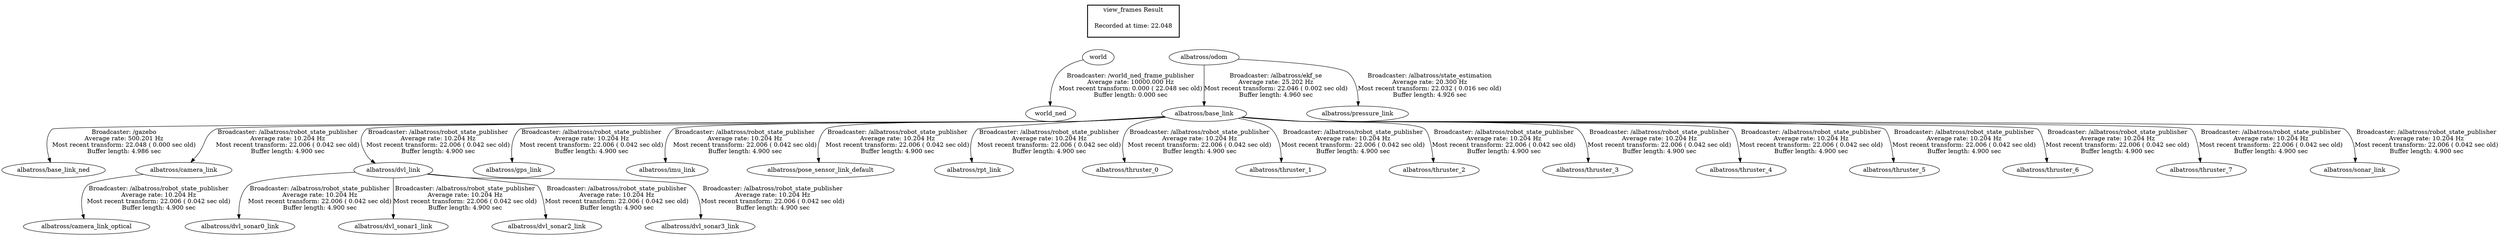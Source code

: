 digraph G {
"world" -> "world_ned"[label="Broadcaster: /world_ned_frame_publisher\nAverage rate: 10000.000 Hz\nMost recent transform: 0.000 ( 22.048 sec old)\nBuffer length: 0.000 sec\n"];
"albatross/base_link" -> "albatross/base_link_ned"[label="Broadcaster: /gazebo\nAverage rate: 500.201 Hz\nMost recent transform: 22.048 ( 0.000 sec old)\nBuffer length: 4.986 sec\n"];
"albatross/odom" -> "albatross/base_link"[label="Broadcaster: /albatross/ekf_se\nAverage rate: 25.202 Hz\nMost recent transform: 22.046 ( 0.002 sec old)\nBuffer length: 4.960 sec\n"];
"albatross/base_link" -> "albatross/camera_link"[label="Broadcaster: /albatross/robot_state_publisher\nAverage rate: 10.204 Hz\nMost recent transform: 22.006 ( 0.042 sec old)\nBuffer length: 4.900 sec\n"];
"albatross/camera_link" -> "albatross/camera_link_optical"[label="Broadcaster: /albatross/robot_state_publisher\nAverage rate: 10.204 Hz\nMost recent transform: 22.006 ( 0.042 sec old)\nBuffer length: 4.900 sec\n"];
"albatross/base_link" -> "albatross/dvl_link"[label="Broadcaster: /albatross/robot_state_publisher\nAverage rate: 10.204 Hz\nMost recent transform: 22.006 ( 0.042 sec old)\nBuffer length: 4.900 sec\n"];
"albatross/dvl_link" -> "albatross/dvl_sonar0_link"[label="Broadcaster: /albatross/robot_state_publisher\nAverage rate: 10.204 Hz\nMost recent transform: 22.006 ( 0.042 sec old)\nBuffer length: 4.900 sec\n"];
"albatross/dvl_link" -> "albatross/dvl_sonar1_link"[label="Broadcaster: /albatross/robot_state_publisher\nAverage rate: 10.204 Hz\nMost recent transform: 22.006 ( 0.042 sec old)\nBuffer length: 4.900 sec\n"];
"albatross/dvl_link" -> "albatross/dvl_sonar2_link"[label="Broadcaster: /albatross/robot_state_publisher\nAverage rate: 10.204 Hz\nMost recent transform: 22.006 ( 0.042 sec old)\nBuffer length: 4.900 sec\n"];
"albatross/dvl_link" -> "albatross/dvl_sonar3_link"[label="Broadcaster: /albatross/robot_state_publisher\nAverage rate: 10.204 Hz\nMost recent transform: 22.006 ( 0.042 sec old)\nBuffer length: 4.900 sec\n"];
"albatross/base_link" -> "albatross/gps_link"[label="Broadcaster: /albatross/robot_state_publisher\nAverage rate: 10.204 Hz\nMost recent transform: 22.006 ( 0.042 sec old)\nBuffer length: 4.900 sec\n"];
"albatross/base_link" -> "albatross/imu_link"[label="Broadcaster: /albatross/robot_state_publisher\nAverage rate: 10.204 Hz\nMost recent transform: 22.006 ( 0.042 sec old)\nBuffer length: 4.900 sec\n"];
"albatross/base_link" -> "albatross/pose_sensor_link_default"[label="Broadcaster: /albatross/robot_state_publisher\nAverage rate: 10.204 Hz\nMost recent transform: 22.006 ( 0.042 sec old)\nBuffer length: 4.900 sec\n"];
"albatross/odom" -> "albatross/pressure_link"[label="Broadcaster: /albatross/state_estimation\nAverage rate: 20.300 Hz\nMost recent transform: 22.032 ( 0.016 sec old)\nBuffer length: 4.926 sec\n"];
"albatross/base_link" -> "albatross/rpt_link"[label="Broadcaster: /albatross/robot_state_publisher\nAverage rate: 10.204 Hz\nMost recent transform: 22.006 ( 0.042 sec old)\nBuffer length: 4.900 sec\n"];
"albatross/base_link" -> "albatross/thruster_0"[label="Broadcaster: /albatross/robot_state_publisher\nAverage rate: 10.204 Hz\nMost recent transform: 22.006 ( 0.042 sec old)\nBuffer length: 4.900 sec\n"];
"albatross/base_link" -> "albatross/thruster_1"[label="Broadcaster: /albatross/robot_state_publisher\nAverage rate: 10.204 Hz\nMost recent transform: 22.006 ( 0.042 sec old)\nBuffer length: 4.900 sec\n"];
"albatross/base_link" -> "albatross/thruster_2"[label="Broadcaster: /albatross/robot_state_publisher\nAverage rate: 10.204 Hz\nMost recent transform: 22.006 ( 0.042 sec old)\nBuffer length: 4.900 sec\n"];
"albatross/base_link" -> "albatross/thruster_3"[label="Broadcaster: /albatross/robot_state_publisher\nAverage rate: 10.204 Hz\nMost recent transform: 22.006 ( 0.042 sec old)\nBuffer length: 4.900 sec\n"];
"albatross/base_link" -> "albatross/thruster_4"[label="Broadcaster: /albatross/robot_state_publisher\nAverage rate: 10.204 Hz\nMost recent transform: 22.006 ( 0.042 sec old)\nBuffer length: 4.900 sec\n"];
"albatross/base_link" -> "albatross/thruster_5"[label="Broadcaster: /albatross/robot_state_publisher\nAverage rate: 10.204 Hz\nMost recent transform: 22.006 ( 0.042 sec old)\nBuffer length: 4.900 sec\n"];
"albatross/base_link" -> "albatross/thruster_6"[label="Broadcaster: /albatross/robot_state_publisher\nAverage rate: 10.204 Hz\nMost recent transform: 22.006 ( 0.042 sec old)\nBuffer length: 4.900 sec\n"];
"albatross/base_link" -> "albatross/thruster_7"[label="Broadcaster: /albatross/robot_state_publisher\nAverage rate: 10.204 Hz\nMost recent transform: 22.006 ( 0.042 sec old)\nBuffer length: 4.900 sec\n"];
"albatross/base_link" -> "albatross/sonar_link"[label="Broadcaster: /albatross/robot_state_publisher\nAverage rate: 10.204 Hz\nMost recent transform: 22.006 ( 0.042 sec old)\nBuffer length: 4.900 sec\n"];
edge [style=invis];
 subgraph cluster_legend { style=bold; color=black; label ="view_frames Result";
"Recorded at time: 22.048"[ shape=plaintext ] ;
 }->"world";
edge [style=invis];
 subgraph cluster_legend { style=bold; color=black; label ="view_frames Result";
"Recorded at time: 22.048"[ shape=plaintext ] ;
 }->"albatross/odom";
}